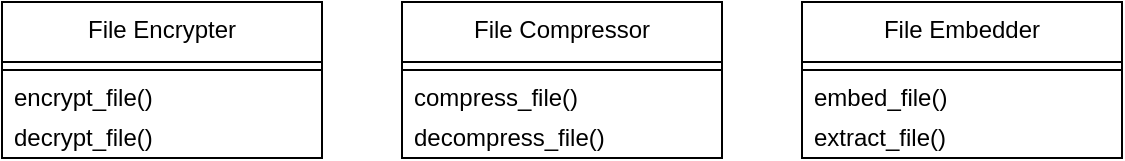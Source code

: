 <mxfile version="26.0.14">
  <diagram name="Page-1" id="DSnFiyG_i8owezg7oA1M">
    <mxGraphModel dx="655" dy="494" grid="1" gridSize="10" guides="1" tooltips="1" connect="1" arrows="1" fold="1" page="1" pageScale="1" pageWidth="850" pageHeight="1100" math="0" shadow="0">
      <root>
        <mxCell id="0" />
        <mxCell id="1" parent="0" />
        <mxCell id="cEjpZ57AgjuXwTc2S1BP-1" value="File Encrypter" style="swimlane;fontStyle=0;align=center;verticalAlign=top;childLayout=stackLayout;horizontal=1;startSize=30;horizontalStack=0;resizeParent=1;resizeParentMax=0;resizeLast=0;collapsible=0;marginBottom=0;html=1;whiteSpace=wrap;" vertex="1" parent="1">
          <mxGeometry x="80" y="80" width="160" height="78" as="geometry" />
        </mxCell>
        <mxCell id="cEjpZ57AgjuXwTc2S1BP-6" value="" style="line;strokeWidth=1;fillColor=none;align=left;verticalAlign=middle;spacingTop=-1;spacingLeft=3;spacingRight=3;rotatable=0;labelPosition=right;points=[];portConstraint=eastwest;" vertex="1" parent="cEjpZ57AgjuXwTc2S1BP-1">
          <mxGeometry y="30" width="160" height="8" as="geometry" />
        </mxCell>
        <mxCell id="cEjpZ57AgjuXwTc2S1BP-17" value="encrypt_file()" style="text;html=1;strokeColor=none;fillColor=none;align=left;verticalAlign=middle;spacingLeft=4;spacingRight=4;overflow=hidden;rotatable=0;points=[[0,0.5],[1,0.5]];portConstraint=eastwest;whiteSpace=wrap;" vertex="1" parent="cEjpZ57AgjuXwTc2S1BP-1">
          <mxGeometry y="38" width="160" height="20" as="geometry" />
        </mxCell>
        <mxCell id="cEjpZ57AgjuXwTc2S1BP-8" value="&lt;div&gt;decrypt_file()&lt;/div&gt;" style="text;html=1;strokeColor=none;fillColor=none;align=left;verticalAlign=middle;spacingLeft=4;spacingRight=4;overflow=hidden;rotatable=0;points=[[0,0.5],[1,0.5]];portConstraint=eastwest;whiteSpace=wrap;" vertex="1" parent="cEjpZ57AgjuXwTc2S1BP-1">
          <mxGeometry y="58" width="160" height="20" as="geometry" />
        </mxCell>
        <mxCell id="cEjpZ57AgjuXwTc2S1BP-18" value="File Compressor" style="swimlane;fontStyle=0;align=center;verticalAlign=top;childLayout=stackLayout;horizontal=1;startSize=30;horizontalStack=0;resizeParent=1;resizeParentMax=0;resizeLast=0;collapsible=0;marginBottom=0;html=1;whiteSpace=wrap;" vertex="1" parent="1">
          <mxGeometry x="280" y="80" width="160" height="78" as="geometry" />
        </mxCell>
        <mxCell id="cEjpZ57AgjuXwTc2S1BP-19" value="" style="line;strokeWidth=1;fillColor=none;align=left;verticalAlign=middle;spacingTop=-1;spacingLeft=3;spacingRight=3;rotatable=0;labelPosition=right;points=[];portConstraint=eastwest;" vertex="1" parent="cEjpZ57AgjuXwTc2S1BP-18">
          <mxGeometry y="30" width="160" height="8" as="geometry" />
        </mxCell>
        <mxCell id="cEjpZ57AgjuXwTc2S1BP-20" value="&lt;div&gt;compress_file()&lt;/div&gt;" style="text;html=1;strokeColor=none;fillColor=none;align=left;verticalAlign=middle;spacingLeft=4;spacingRight=4;overflow=hidden;rotatable=0;points=[[0,0.5],[1,0.5]];portConstraint=eastwest;whiteSpace=wrap;" vertex="1" parent="cEjpZ57AgjuXwTc2S1BP-18">
          <mxGeometry y="38" width="160" height="20" as="geometry" />
        </mxCell>
        <mxCell id="cEjpZ57AgjuXwTc2S1BP-21" value="decompress_file()" style="text;html=1;strokeColor=none;fillColor=none;align=left;verticalAlign=middle;spacingLeft=4;spacingRight=4;overflow=hidden;rotatable=0;points=[[0,0.5],[1,0.5]];portConstraint=eastwest;whiteSpace=wrap;" vertex="1" parent="cEjpZ57AgjuXwTc2S1BP-18">
          <mxGeometry y="58" width="160" height="20" as="geometry" />
        </mxCell>
        <mxCell id="cEjpZ57AgjuXwTc2S1BP-22" value="File Embedder" style="swimlane;fontStyle=0;align=center;verticalAlign=top;childLayout=stackLayout;horizontal=1;startSize=30;horizontalStack=0;resizeParent=1;resizeParentMax=0;resizeLast=0;collapsible=0;marginBottom=0;html=1;whiteSpace=wrap;" vertex="1" parent="1">
          <mxGeometry x="480" y="80" width="160" height="78" as="geometry" />
        </mxCell>
        <mxCell id="cEjpZ57AgjuXwTc2S1BP-23" value="" style="line;strokeWidth=1;fillColor=none;align=left;verticalAlign=middle;spacingTop=-1;spacingLeft=3;spacingRight=3;rotatable=0;labelPosition=right;points=[];portConstraint=eastwest;" vertex="1" parent="cEjpZ57AgjuXwTc2S1BP-22">
          <mxGeometry y="30" width="160" height="8" as="geometry" />
        </mxCell>
        <mxCell id="cEjpZ57AgjuXwTc2S1BP-24" value="embed_file()" style="text;html=1;strokeColor=none;fillColor=none;align=left;verticalAlign=middle;spacingLeft=4;spacingRight=4;overflow=hidden;rotatable=0;points=[[0,0.5],[1,0.5]];portConstraint=eastwest;whiteSpace=wrap;" vertex="1" parent="cEjpZ57AgjuXwTc2S1BP-22">
          <mxGeometry y="38" width="160" height="20" as="geometry" />
        </mxCell>
        <mxCell id="cEjpZ57AgjuXwTc2S1BP-25" value="extract_file()" style="text;html=1;strokeColor=none;fillColor=none;align=left;verticalAlign=middle;spacingLeft=4;spacingRight=4;overflow=hidden;rotatable=0;points=[[0,0.5],[1,0.5]];portConstraint=eastwest;whiteSpace=wrap;" vertex="1" parent="cEjpZ57AgjuXwTc2S1BP-22">
          <mxGeometry y="58" width="160" height="20" as="geometry" />
        </mxCell>
      </root>
    </mxGraphModel>
  </diagram>
</mxfile>
